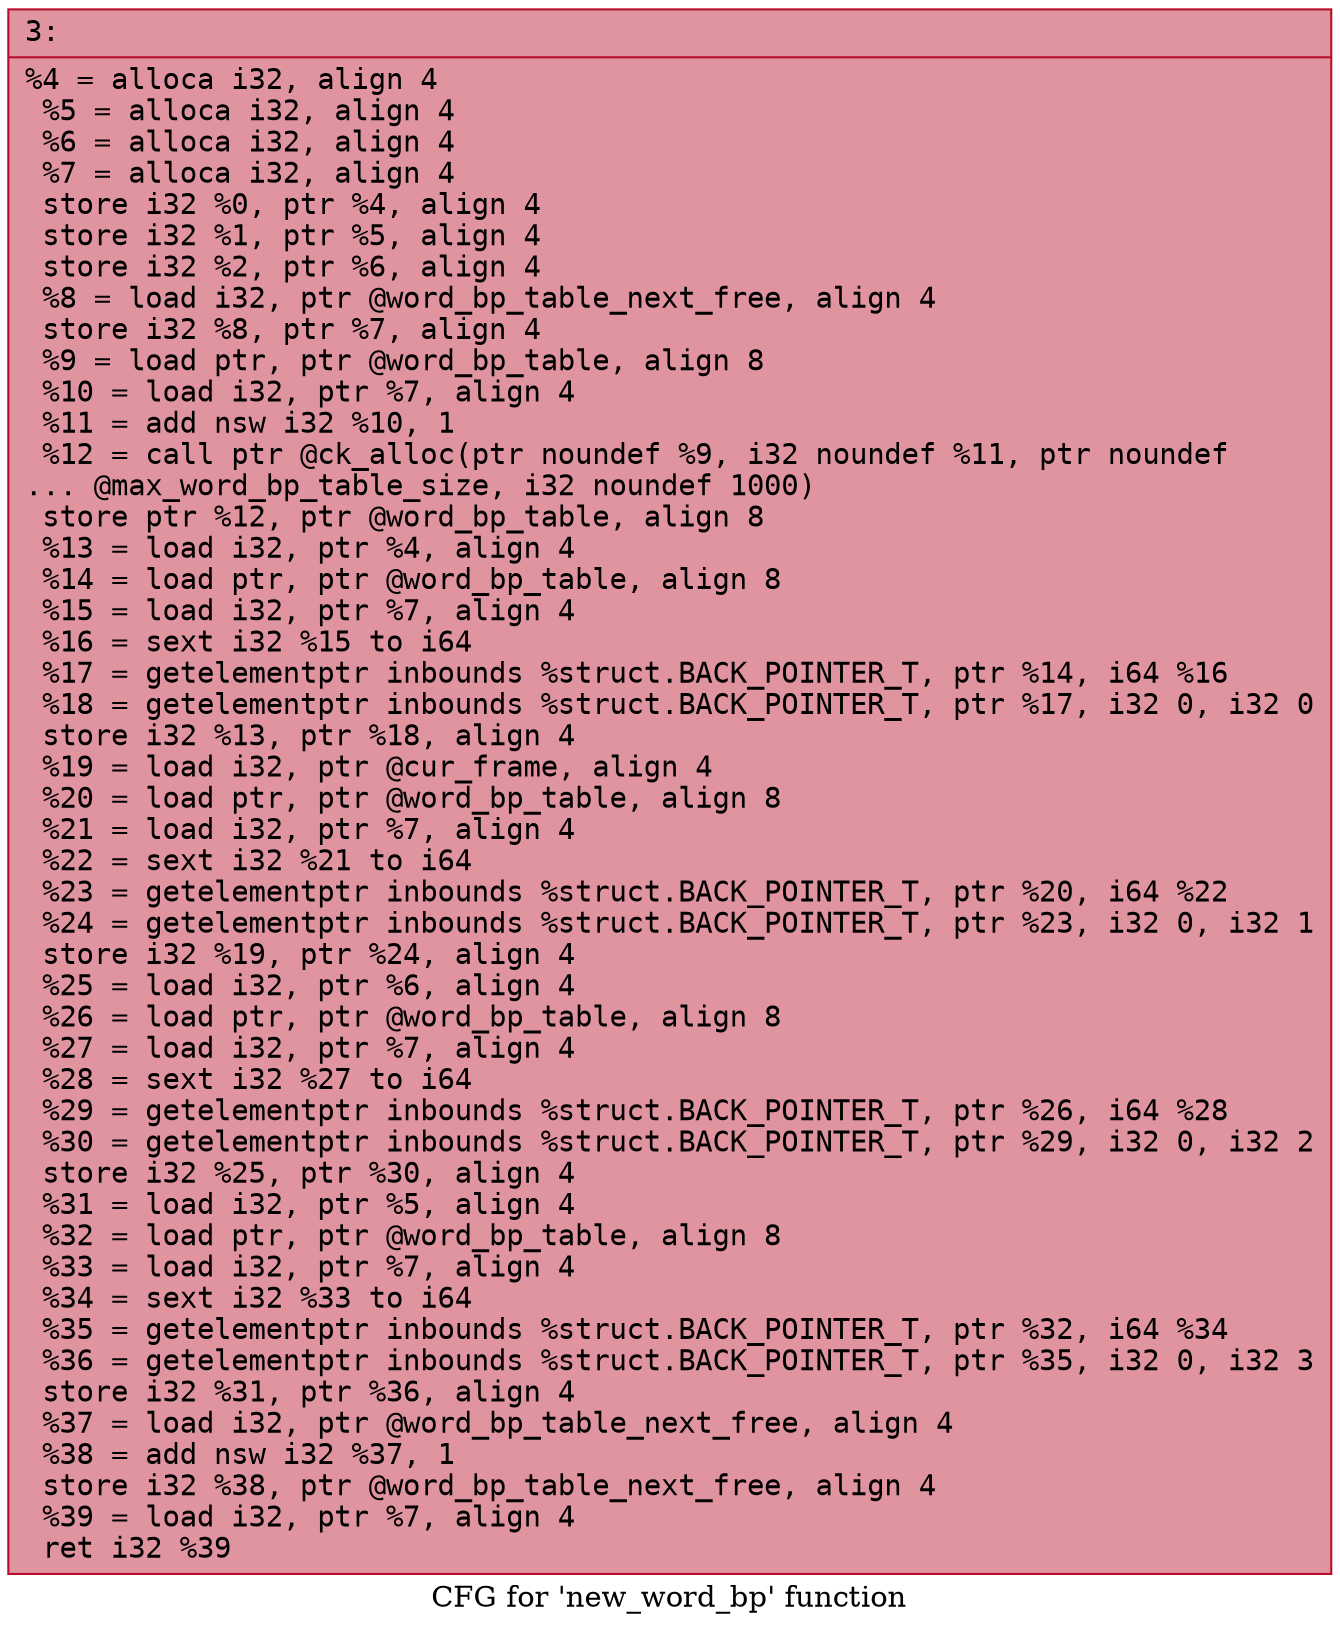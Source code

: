 digraph "CFG for 'new_word_bp' function" {
	label="CFG for 'new_word_bp' function";

	Node0x600000d3c640 [shape=record,color="#b70d28ff", style=filled, fillcolor="#b70d2870" fontname="Courier",label="{3:\l|  %4 = alloca i32, align 4\l  %5 = alloca i32, align 4\l  %6 = alloca i32, align 4\l  %7 = alloca i32, align 4\l  store i32 %0, ptr %4, align 4\l  store i32 %1, ptr %5, align 4\l  store i32 %2, ptr %6, align 4\l  %8 = load i32, ptr @word_bp_table_next_free, align 4\l  store i32 %8, ptr %7, align 4\l  %9 = load ptr, ptr @word_bp_table, align 8\l  %10 = load i32, ptr %7, align 4\l  %11 = add nsw i32 %10, 1\l  %12 = call ptr @ck_alloc(ptr noundef %9, i32 noundef %11, ptr noundef\l... @max_word_bp_table_size, i32 noundef 1000)\l  store ptr %12, ptr @word_bp_table, align 8\l  %13 = load i32, ptr %4, align 4\l  %14 = load ptr, ptr @word_bp_table, align 8\l  %15 = load i32, ptr %7, align 4\l  %16 = sext i32 %15 to i64\l  %17 = getelementptr inbounds %struct.BACK_POINTER_T, ptr %14, i64 %16\l  %18 = getelementptr inbounds %struct.BACK_POINTER_T, ptr %17, i32 0, i32 0\l  store i32 %13, ptr %18, align 4\l  %19 = load i32, ptr @cur_frame, align 4\l  %20 = load ptr, ptr @word_bp_table, align 8\l  %21 = load i32, ptr %7, align 4\l  %22 = sext i32 %21 to i64\l  %23 = getelementptr inbounds %struct.BACK_POINTER_T, ptr %20, i64 %22\l  %24 = getelementptr inbounds %struct.BACK_POINTER_T, ptr %23, i32 0, i32 1\l  store i32 %19, ptr %24, align 4\l  %25 = load i32, ptr %6, align 4\l  %26 = load ptr, ptr @word_bp_table, align 8\l  %27 = load i32, ptr %7, align 4\l  %28 = sext i32 %27 to i64\l  %29 = getelementptr inbounds %struct.BACK_POINTER_T, ptr %26, i64 %28\l  %30 = getelementptr inbounds %struct.BACK_POINTER_T, ptr %29, i32 0, i32 2\l  store i32 %25, ptr %30, align 4\l  %31 = load i32, ptr %5, align 4\l  %32 = load ptr, ptr @word_bp_table, align 8\l  %33 = load i32, ptr %7, align 4\l  %34 = sext i32 %33 to i64\l  %35 = getelementptr inbounds %struct.BACK_POINTER_T, ptr %32, i64 %34\l  %36 = getelementptr inbounds %struct.BACK_POINTER_T, ptr %35, i32 0, i32 3\l  store i32 %31, ptr %36, align 4\l  %37 = load i32, ptr @word_bp_table_next_free, align 4\l  %38 = add nsw i32 %37, 1\l  store i32 %38, ptr @word_bp_table_next_free, align 4\l  %39 = load i32, ptr %7, align 4\l  ret i32 %39\l}"];
}
